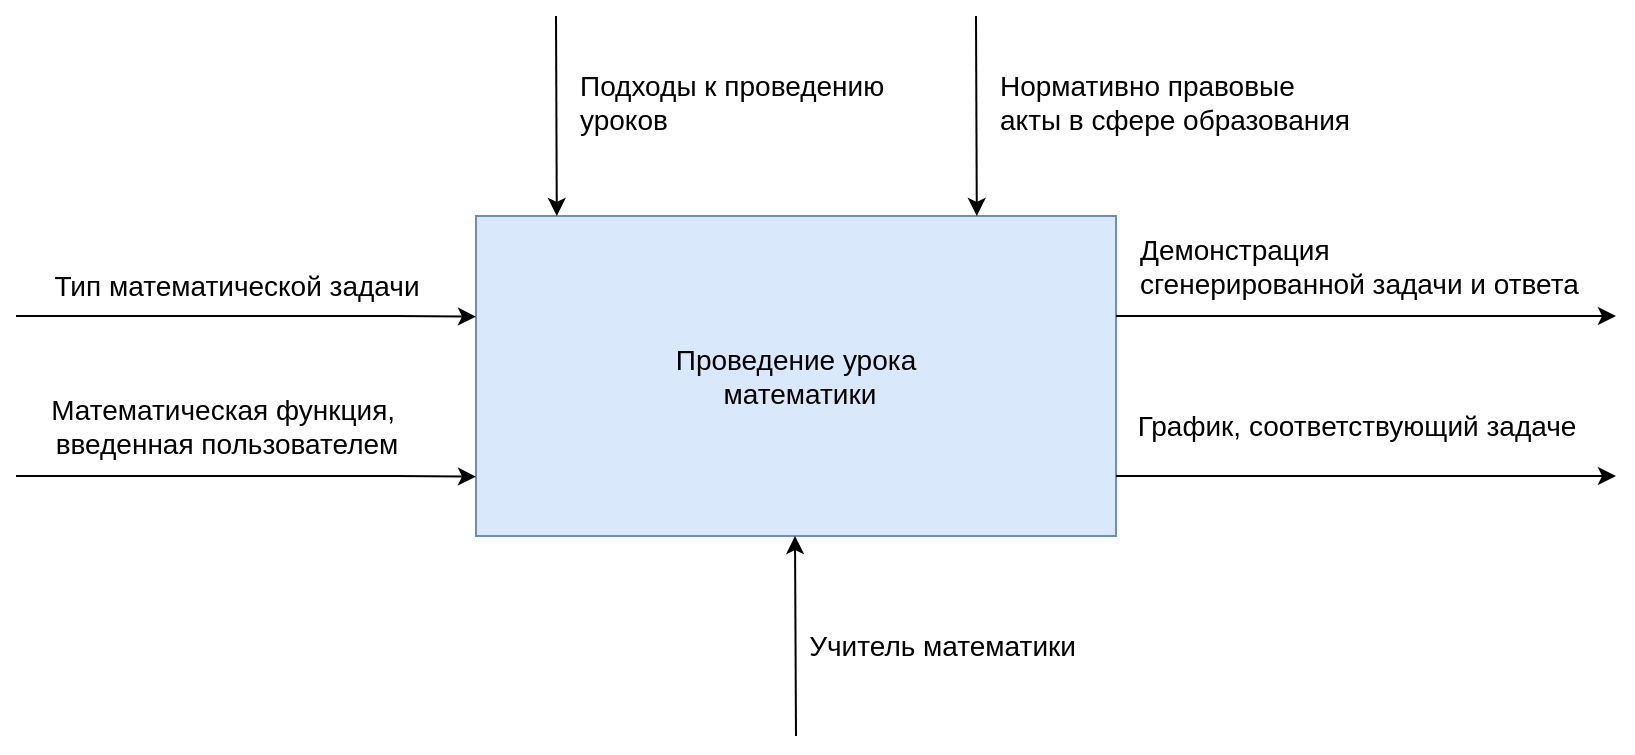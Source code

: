 <mxfile version="24.0.7" type="device">
  <diagram name="Страница — 1" id="_k7X2LUXhLaStbc6grG4">
    <mxGraphModel dx="1012" dy="629" grid="1" gridSize="10" guides="1" tooltips="1" connect="1" arrows="1" fold="1" page="1" pageScale="1" pageWidth="827" pageHeight="1169" math="0" shadow="0">
      <root>
        <mxCell id="0" />
        <mxCell id="1" parent="0" />
        <mxCell id="4R6h3u2ElAtVXQDS5pyK-1" value="&lt;span style=&quot;font-size: 14px;&quot;&gt;Проведение урока&lt;br&gt;&amp;nbsp;математики&lt;/span&gt;" style="rounded=0;whiteSpace=wrap;html=1;fillColor=#dae8fc;strokeColor=#6c8ebf;" parent="1" vertex="1">
          <mxGeometry x="240" y="320" width="320" height="160" as="geometry" />
        </mxCell>
        <mxCell id="4ZAXN-EycAdYn7AnqBn4-3" value="" style="endArrow=classic;html=1;rounded=0;entryX=0;entryY=0.127;entryDx=0;entryDy=0;entryPerimeter=0;exitX=0;exitY=1;exitDx=0;exitDy=0;" parent="1" edge="1">
          <mxGeometry width="50" height="50" relative="1" as="geometry">
            <mxPoint x="10" y="370" as="sourcePoint" />
            <mxPoint x="240" y="370.32" as="targetPoint" />
            <Array as="points">
              <mxPoint x="200" y="370" />
            </Array>
          </mxGeometry>
        </mxCell>
        <mxCell id="4ZAXN-EycAdYn7AnqBn4-4" value="" style="endArrow=classic;html=1;rounded=0;" parent="1" edge="1">
          <mxGeometry width="50" height="50" relative="1" as="geometry">
            <mxPoint x="400" y="580" as="sourcePoint" />
            <mxPoint x="399.5" y="480" as="targetPoint" />
          </mxGeometry>
        </mxCell>
        <mxCell id="4ZAXN-EycAdYn7AnqBn4-5" value="&lt;font style=&quot;font-size: 14px;&quot;&gt;&amp;nbsp; &amp;nbsp; Учитель математики&lt;/font&gt;" style="text;html=1;align=center;verticalAlign=middle;resizable=0;points=[];autosize=1;strokeColor=none;fillColor=none;" parent="1" vertex="1">
          <mxGeometry x="380" y="520" width="170" height="30" as="geometry" />
        </mxCell>
        <mxCell id="P0-pLIS1LEKjCsPrtMa9-2" value="" style="endArrow=classic;html=1;rounded=0;entryX=0.44;entryY=-0.005;entryDx=0;entryDy=0;entryPerimeter=0;" parent="1" edge="1">
          <mxGeometry width="50" height="50" relative="1" as="geometry">
            <mxPoint x="490" y="220" as="sourcePoint" />
            <mxPoint x="490.4" y="320.0" as="targetPoint" />
          </mxGeometry>
        </mxCell>
        <mxCell id="P0-pLIS1LEKjCsPrtMa9-3" value="&lt;div style=&quot;&quot;&gt;&lt;span style=&quot;background-color: initial; font-size: 14px;&quot;&gt;&lt;font face=&quot;Arial, sans-serif&quot;&gt;Нормативно правовые акты в сфере образования&lt;/font&gt;&lt;/span&gt;&lt;/div&gt;" style="text;whiteSpace=wrap;html=1;align=left;" parent="1" vertex="1">
          <mxGeometry x="500" y="240" width="180" height="40" as="geometry" />
        </mxCell>
        <mxCell id="bqVK2Qs7yenPgVk84HZM-7" value="" style="endArrow=classic;html=1;rounded=0;exitX=0;exitY=1;exitDx=0;exitDy=0;" parent="1" edge="1">
          <mxGeometry width="50" height="50" relative="1" as="geometry">
            <mxPoint x="560" y="370" as="sourcePoint" />
            <mxPoint x="810" y="370" as="targetPoint" />
            <Array as="points">
              <mxPoint x="750" y="370" />
            </Array>
          </mxGeometry>
        </mxCell>
        <mxCell id="zUVP5YPiteapXKaXfQga-2" value="" style="endArrow=classic;html=1;rounded=0;entryX=0.44;entryY=-0.005;entryDx=0;entryDy=0;entryPerimeter=0;" parent="1" edge="1">
          <mxGeometry width="50" height="50" relative="1" as="geometry">
            <mxPoint x="280" y="220" as="sourcePoint" />
            <mxPoint x="280.4" y="320.0" as="targetPoint" />
          </mxGeometry>
        </mxCell>
        <mxCell id="zUVP5YPiteapXKaXfQga-3" value="Подходы к проведению уроков" style="text;whiteSpace=wrap;fontSize=14;" parent="1" vertex="1">
          <mxGeometry x="290" y="240" width="170" height="40" as="geometry" />
        </mxCell>
        <mxCell id="zUVP5YPiteapXKaXfQga-4" value="&lt;span style=&quot;font-size: 14px;&quot;&gt;Тип математической задачи&lt;/span&gt;" style="text;html=1;align=center;verticalAlign=middle;resizable=0;points=[];autosize=1;strokeColor=none;fillColor=none;" parent="1" vertex="1">
          <mxGeometry x="15" y="340" width="210" height="30" as="geometry" />
        </mxCell>
        <mxCell id="zUVP5YPiteapXKaXfQga-7" value="&lt;span style=&quot;font-size: 14px;&quot;&gt;Демонстрация&lt;br&gt;сгенерированной задачи и ответа&lt;/span&gt;" style="text;html=1;align=left;verticalAlign=middle;resizable=0;points=[];autosize=1;strokeColor=none;fillColor=none;" parent="1" vertex="1">
          <mxGeometry x="570" y="320" width="240" height="50" as="geometry" />
        </mxCell>
        <mxCell id="zUVP5YPiteapXKaXfQga-8" value="" style="endArrow=classic;html=1;rounded=0;exitX=0;exitY=1;exitDx=0;exitDy=0;" parent="1" edge="1">
          <mxGeometry width="50" height="50" relative="1" as="geometry">
            <mxPoint x="560" y="450" as="sourcePoint" />
            <mxPoint x="810" y="450" as="targetPoint" />
            <Array as="points">
              <mxPoint x="750" y="450" />
            </Array>
          </mxGeometry>
        </mxCell>
        <mxCell id="zUVP5YPiteapXKaXfQga-10" value="&lt;span style=&quot;font-size: 14px;&quot;&gt;График, соответствующий задаче&lt;/span&gt;" style="text;html=1;align=center;verticalAlign=middle;resizable=0;points=[];autosize=1;strokeColor=none;fillColor=none;" parent="1" vertex="1">
          <mxGeometry x="560" y="410" width="240" height="30" as="geometry" />
        </mxCell>
        <mxCell id="l0nTXihV_g41p-UA929R-1" value="&lt;font style=&quot;font-size: 14px;&quot;&gt;Математическая функция,&amp;nbsp;&lt;/font&gt;&lt;div style=&quot;font-size: 14px;&quot;&gt;&lt;font style=&quot;font-size: 14px;&quot;&gt;введенная пользователем&lt;/font&gt;&lt;/div&gt;" style="text;html=1;align=center;verticalAlign=middle;resizable=0;points=[];autosize=1;strokeColor=none;fillColor=none;" vertex="1" parent="1">
          <mxGeometry x="15" y="400" width="200" height="50" as="geometry" />
        </mxCell>
        <mxCell id="l0nTXihV_g41p-UA929R-3" value="" style="endArrow=classic;html=1;rounded=0;entryX=0;entryY=0.127;entryDx=0;entryDy=0;entryPerimeter=0;exitX=0;exitY=1;exitDx=0;exitDy=0;" edge="1" parent="1">
          <mxGeometry width="50" height="50" relative="1" as="geometry">
            <mxPoint x="10" y="450" as="sourcePoint" />
            <mxPoint x="240" y="450.32" as="targetPoint" />
            <Array as="points">
              <mxPoint x="200" y="450" />
            </Array>
          </mxGeometry>
        </mxCell>
      </root>
    </mxGraphModel>
  </diagram>
</mxfile>
